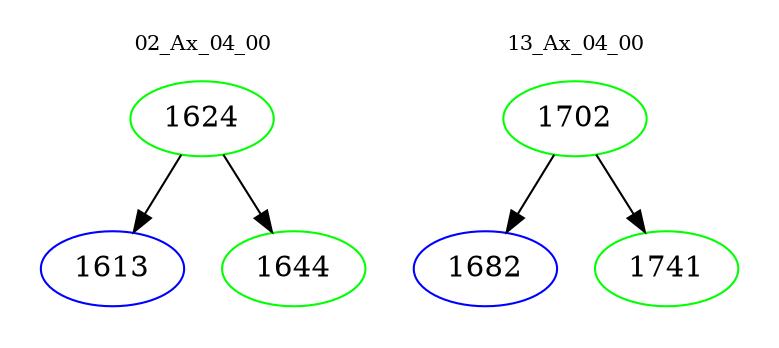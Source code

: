 digraph{
subgraph cluster_0 {
color = white
label = "02_Ax_04_00";
fontsize=10;
T0_1624 [label="1624", color="green"]
T0_1624 -> T0_1613 [color="black"]
T0_1613 [label="1613", color="blue"]
T0_1624 -> T0_1644 [color="black"]
T0_1644 [label="1644", color="green"]
}
subgraph cluster_1 {
color = white
label = "13_Ax_04_00";
fontsize=10;
T1_1702 [label="1702", color="green"]
T1_1702 -> T1_1682 [color="black"]
T1_1682 [label="1682", color="blue"]
T1_1702 -> T1_1741 [color="black"]
T1_1741 [label="1741", color="green"]
}
}

